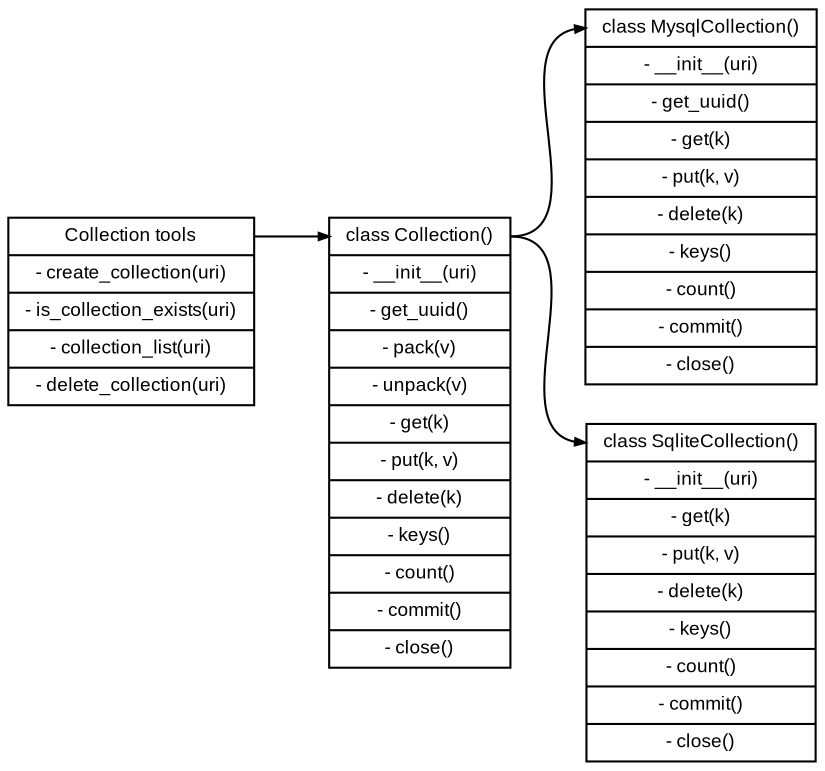 digraph pyservice {

    graph [ rankdir = "LR" ];
    node [shape=record,fontname=Arial,fontsize=9];
    edge [arrowsize=0.5,fontname=Arial,fontsize=9];

    // Nodes
    CollectionTools [ label="<top>      Collection tools |\
                             <create>       - create_collection(uri) |\
                             <exists>       - is_collection_exists(uri) |\
                             <list>         - collection_list(uri) |\
                             <delete>       - delete_collection(uri)"];
    
    Collection  [ label="<top>          class Collection() |\
                         <init>             - __init__(uri) |\
                         <get_uuid>         - get_uuid() |\
                         <pack>             - pack(v) |\
                         <unpack>           - unpack(v) |\
                         <get>              - get(k) |\
                         <put>              - put(k, v) |\
                         <delete>           - delete(k) |\
                         <keys>             - keys() |\
                         <count>            - count() |\
                         <commit>           - commit() |\
                         <close>            - close()"];

    MysqlCollection [label="<top>       class MysqlCollection() |\
                         <init>             - __init__(uri) |\
                         <get_uuid>         - get_uuid() |\
                         <get>              - get(k) |\
                         <put>              - put(k, v) |\
                         <delete>           - delete(k) |\
                         <keys>             - keys() |\
                         <count>            - count() |\
                         <commit>           - commit() |\
                         <close>            - close()"];

    SqliteCollection [label="<top>      class SqliteCollection() |\
                         <init>             - __init__(uri) |\
                         <get>              - get(k) |\
                         <put>              - put(k, v) |\
                         <delete>           - delete(k) |\
                         <keys>             - keys() |\
                         <count>            - count() |\
                         <commit>           - commit() |\
                         <close>            - close()"];
                         
    // Links
    
    CollectionTools:top -> Collection:top;
    Collection:top -> MysqlCollection:top;
    Collection:top -> SqliteCollection:top;
}
